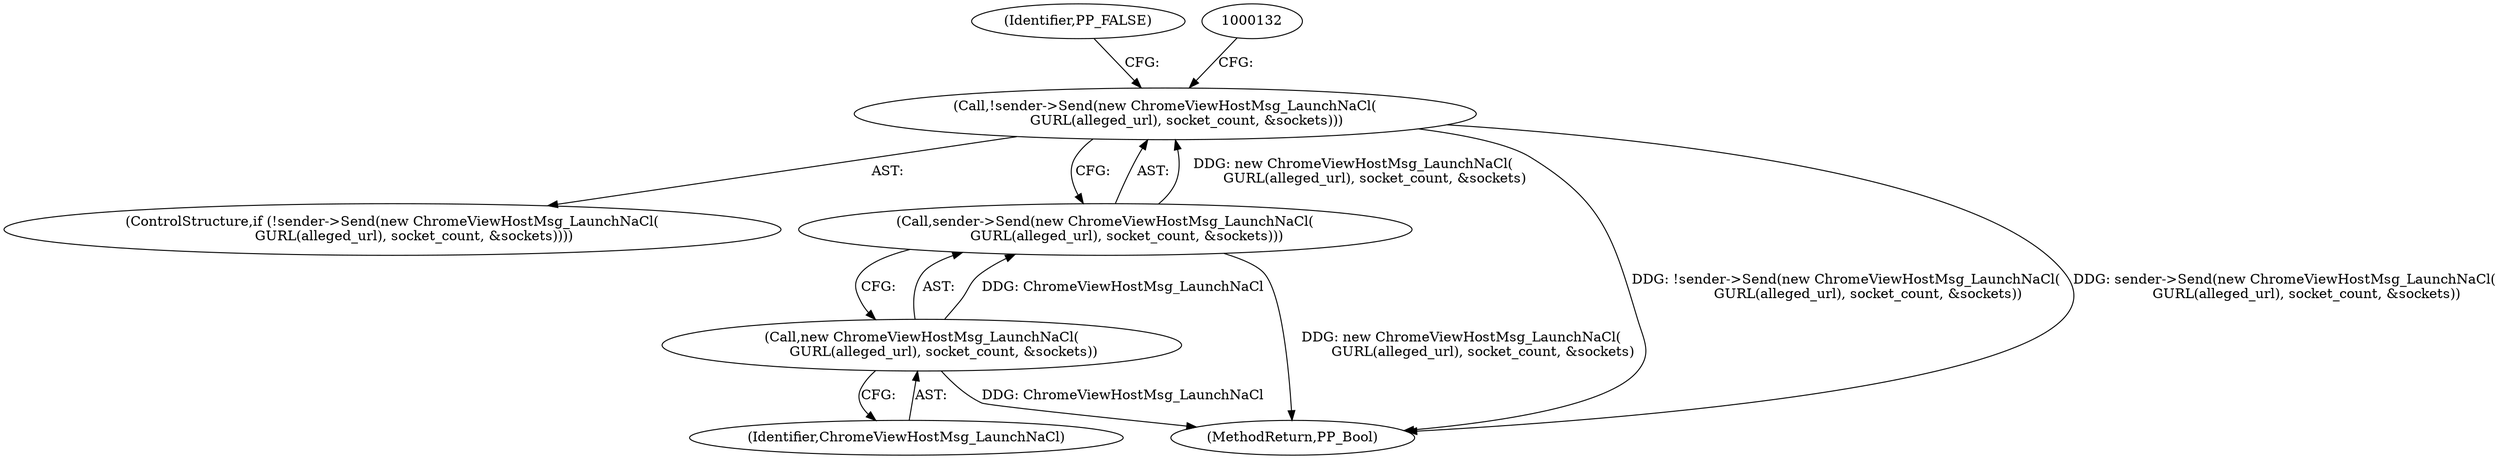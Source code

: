 digraph "0_Chrome_3b0d77670a0613f409110817455d2137576b485a_11@API" {
"1000123" [label="(Call,!sender->Send(new ChromeViewHostMsg_LaunchNaCl(\n          GURL(alleged_url), socket_count, &sockets)))"];
"1000124" [label="(Call,sender->Send(new ChromeViewHostMsg_LaunchNaCl(\n          GURL(alleged_url), socket_count, &sockets)))"];
"1000125" [label="(Call,new ChromeViewHostMsg_LaunchNaCl(\n          GURL(alleged_url), socket_count, &sockets))"];
"1000124" [label="(Call,sender->Send(new ChromeViewHostMsg_LaunchNaCl(\n          GURL(alleged_url), socket_count, &sockets)))"];
"1000125" [label="(Call,new ChromeViewHostMsg_LaunchNaCl(\n          GURL(alleged_url), socket_count, &sockets))"];
"1000122" [label="(ControlStructure,if (!sender->Send(new ChromeViewHostMsg_LaunchNaCl(\n          GURL(alleged_url), socket_count, &sockets))))"];
"1000156" [label="(MethodReturn,PP_Bool)"];
"1000128" [label="(Identifier,PP_FALSE)"];
"1000126" [label="(Identifier,ChromeViewHostMsg_LaunchNaCl)"];
"1000123" [label="(Call,!sender->Send(new ChromeViewHostMsg_LaunchNaCl(\n          GURL(alleged_url), socket_count, &sockets)))"];
"1000123" -> "1000122"  [label="AST: "];
"1000123" -> "1000124"  [label="CFG: "];
"1000124" -> "1000123"  [label="AST: "];
"1000128" -> "1000123"  [label="CFG: "];
"1000132" -> "1000123"  [label="CFG: "];
"1000123" -> "1000156"  [label="DDG: !sender->Send(new ChromeViewHostMsg_LaunchNaCl(\n          GURL(alleged_url), socket_count, &sockets))"];
"1000123" -> "1000156"  [label="DDG: sender->Send(new ChromeViewHostMsg_LaunchNaCl(\n          GURL(alleged_url), socket_count, &sockets))"];
"1000124" -> "1000123"  [label="DDG: new ChromeViewHostMsg_LaunchNaCl(\n          GURL(alleged_url), socket_count, &sockets)"];
"1000124" -> "1000125"  [label="CFG: "];
"1000125" -> "1000124"  [label="AST: "];
"1000124" -> "1000156"  [label="DDG: new ChromeViewHostMsg_LaunchNaCl(\n          GURL(alleged_url), socket_count, &sockets)"];
"1000125" -> "1000124"  [label="DDG: ChromeViewHostMsg_LaunchNaCl"];
"1000125" -> "1000126"  [label="CFG: "];
"1000126" -> "1000125"  [label="AST: "];
"1000125" -> "1000156"  [label="DDG: ChromeViewHostMsg_LaunchNaCl"];
}

